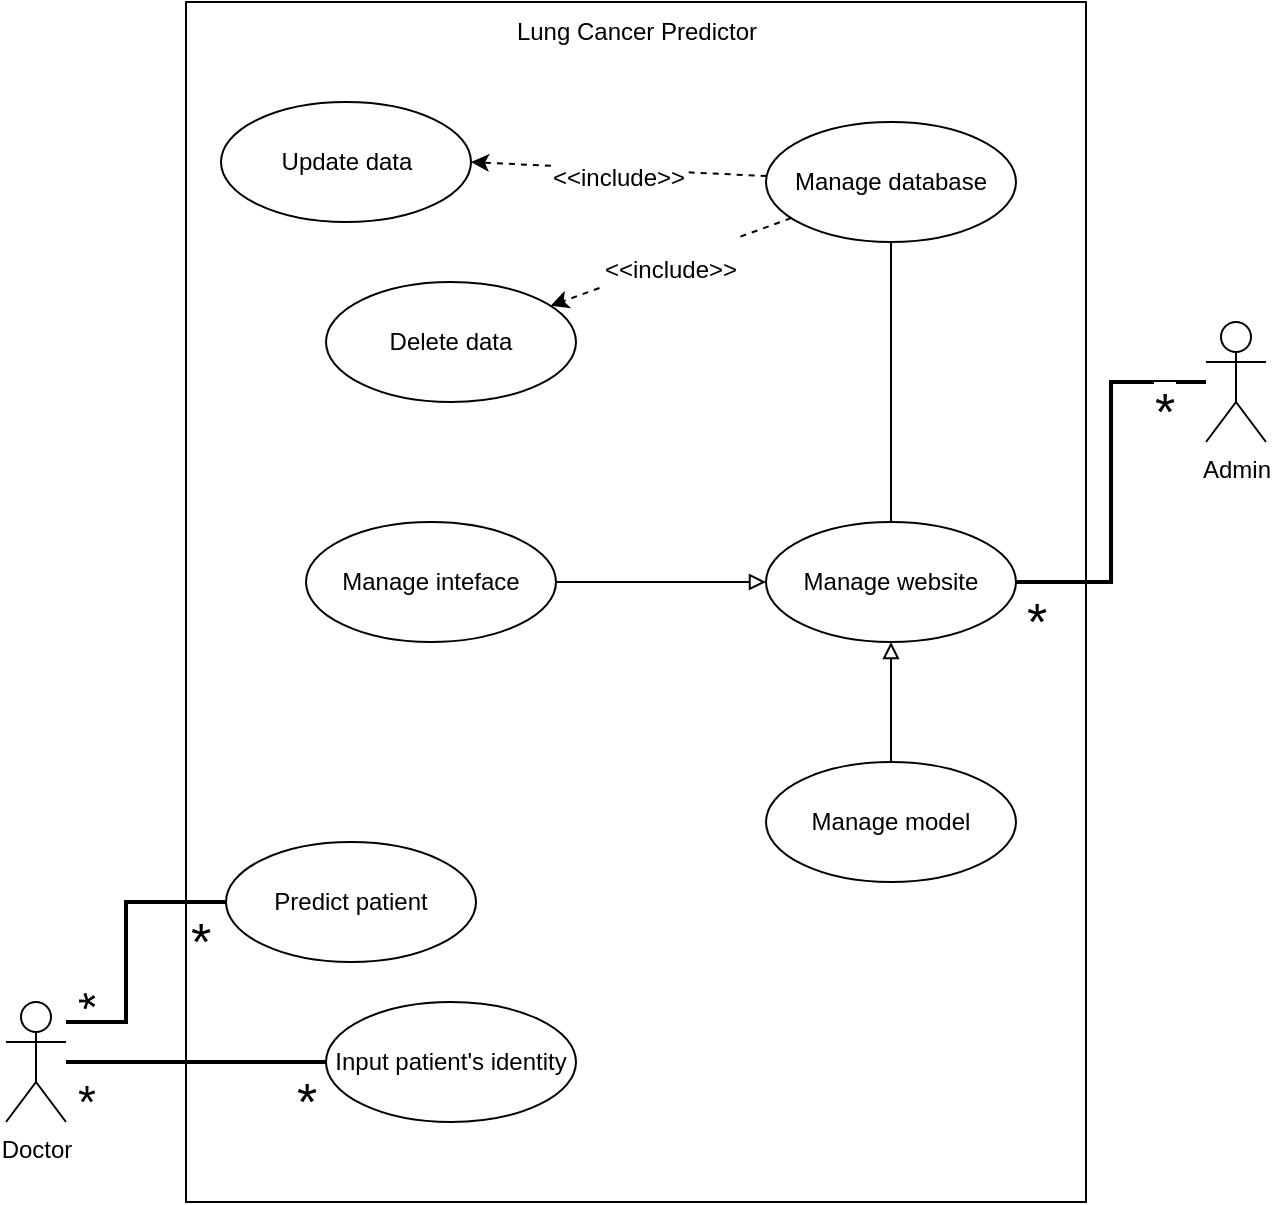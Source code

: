 <mxfile version="20.7.4" type="device"><diagram id="lwf226q-63UY2U_YbREM" name="Page-1"><mxGraphModel dx="794" dy="438" grid="1" gridSize="10" guides="1" tooltips="1" connect="1" arrows="1" fold="1" page="1" pageScale="1" pageWidth="850" pageHeight="1100" math="0" shadow="0"><root><mxCell id="0"/><mxCell id="1" parent="0"/><mxCell id="vyWysOBA5e0KdpOcgzfl-1" value="" style="rounded=0;whiteSpace=wrap;html=1;" vertex="1" parent="1"><mxGeometry x="320" y="80" width="450" height="600" as="geometry"/></mxCell><mxCell id="vyWysOBA5e0KdpOcgzfl-5" style="edgeStyle=orthogonalEdgeStyle;rounded=0;orthogonalLoop=1;jettySize=auto;html=1;endArrow=none;endFill=0;strokeWidth=2;fontSize=23;" edge="1" parent="1" source="vyWysOBA5e0KdpOcgzfl-2" target="vyWysOBA5e0KdpOcgzfl-4"><mxGeometry relative="1" as="geometry"/></mxCell><mxCell id="vyWysOBA5e0KdpOcgzfl-6" value="*" style="edgeLabel;html=1;align=center;verticalAlign=middle;resizable=0;points=[];fontSize=23;" vertex="1" connectable="0" parent="vyWysOBA5e0KdpOcgzfl-5"><mxGeometry x="-0.651" y="4" relative="1" as="geometry"><mxPoint x="-13" y="24" as="offset"/></mxGeometry></mxCell><mxCell id="vyWysOBA5e0KdpOcgzfl-7" value="&lt;font style=&quot;font-size: 26px;&quot;&gt;*&lt;/font&gt;" style="edgeLabel;html=1;align=center;verticalAlign=middle;resizable=0;points=[];fontSize=23;" vertex="1" connectable="0" parent="vyWysOBA5e0KdpOcgzfl-5"><mxGeometry x="-0.682" y="3" relative="1" as="geometry"><mxPoint x="99" y="23" as="offset"/></mxGeometry></mxCell><mxCell id="vyWysOBA5e0KdpOcgzfl-9" style="edgeStyle=orthogonalEdgeStyle;rounded=0;orthogonalLoop=1;jettySize=auto;html=1;entryX=0;entryY=0.5;entryDx=0;entryDy=0;strokeWidth=2;fontSize=23;endArrow=none;endFill=0;" edge="1" parent="1" source="vyWysOBA5e0KdpOcgzfl-2" target="vyWysOBA5e0KdpOcgzfl-8"><mxGeometry relative="1" as="geometry"><Array as="points"><mxPoint x="290" y="590"/><mxPoint x="290" y="530"/></Array></mxGeometry></mxCell><mxCell id="vyWysOBA5e0KdpOcgzfl-2" value="Doctor" style="shape=umlActor;verticalLabelPosition=bottom;verticalAlign=top;html=1;outlineConnect=0;" vertex="1" parent="1"><mxGeometry x="230" y="580" width="30" height="60" as="geometry"/></mxCell><mxCell id="vyWysOBA5e0KdpOcgzfl-18" style="edgeStyle=orthogonalEdgeStyle;rounded=0;orthogonalLoop=1;jettySize=auto;html=1;entryX=1;entryY=0.5;entryDx=0;entryDy=0;strokeWidth=2;fontSize=12;endArrow=none;endFill=0;" edge="1" parent="1" source="vyWysOBA5e0KdpOcgzfl-3" target="vyWysOBA5e0KdpOcgzfl-22"><mxGeometry relative="1" as="geometry"/></mxCell><mxCell id="vyWysOBA5e0KdpOcgzfl-3" value="Admin" style="shape=umlActor;verticalLabelPosition=bottom;verticalAlign=top;html=1;outlineConnect=0;" vertex="1" parent="1"><mxGeometry x="830" y="240" width="30" height="60" as="geometry"/></mxCell><mxCell id="vyWysOBA5e0KdpOcgzfl-4" value="Input patient's identity" style="ellipse;whiteSpace=wrap;html=1;" vertex="1" parent="1"><mxGeometry x="390" y="580" width="125" height="60" as="geometry"/></mxCell><mxCell id="vyWysOBA5e0KdpOcgzfl-8" value="Predict patient" style="ellipse;whiteSpace=wrap;html=1;" vertex="1" parent="1"><mxGeometry x="340" y="500" width="125" height="60" as="geometry"/></mxCell><mxCell id="vyWysOBA5e0KdpOcgzfl-10" value="*" style="edgeLabel;html=1;align=center;verticalAlign=middle;resizable=0;points=[];fontSize=23;rotation=-90;" vertex="1" connectable="0" parent="1"><mxGeometry x="309.997" y="570" as="geometry"><mxPoint x="-10" y="-36" as="offset"/></mxGeometry></mxCell><mxCell id="vyWysOBA5e0KdpOcgzfl-11" value="&lt;font style=&quot;font-size: 26px;&quot;&gt;*&lt;/font&gt;" style="edgeLabel;html=1;align=center;verticalAlign=middle;resizable=0;points=[];fontSize=23;" vertex="1" connectable="0" parent="1"><mxGeometry x="389.996" y="650" as="geometry"><mxPoint x="-63" y="-100" as="offset"/></mxGeometry></mxCell><mxCell id="vyWysOBA5e0KdpOcgzfl-16" value="&lt;font style=&quot;font-size: 12px;&quot;&gt;&amp;lt;&amp;lt;include&amp;gt;&amp;gt;&lt;/font&gt;" style="rounded=0;orthogonalLoop=1;jettySize=auto;html=1;strokeWidth=1;fontSize=23;endArrow=classic;endFill=1;dashed=1;" edge="1" parent="1" source="vyWysOBA5e0KdpOcgzfl-12" target="vyWysOBA5e0KdpOcgzfl-14"><mxGeometry relative="1" as="geometry"/></mxCell><mxCell id="vyWysOBA5e0KdpOcgzfl-17" value="&lt;font style=&quot;font-size: 12px;&quot;&gt;&amp;lt;&amp;lt;include&amp;gt;&amp;gt;&lt;/font&gt;" style="edgeStyle=none;rounded=0;orthogonalLoop=1;jettySize=auto;html=1;entryX=1;entryY=0.5;entryDx=0;entryDy=0;dashed=1;strokeWidth=1;fontSize=23;endArrow=classic;endFill=1;" edge="1" parent="1" source="vyWysOBA5e0KdpOcgzfl-12" target="vyWysOBA5e0KdpOcgzfl-13"><mxGeometry relative="1" as="geometry"/></mxCell><mxCell id="vyWysOBA5e0KdpOcgzfl-23" style="edgeStyle=orthogonalEdgeStyle;rounded=0;orthogonalLoop=1;jettySize=auto;html=1;exitX=0.5;exitY=1;exitDx=0;exitDy=0;strokeWidth=1;fontSize=12;endArrow=block;endFill=0;" edge="1" parent="1" source="vyWysOBA5e0KdpOcgzfl-12"><mxGeometry relative="1" as="geometry"><mxPoint x="673" y="340" as="targetPoint"/><Array as="points"><mxPoint x="673" y="341"/></Array></mxGeometry></mxCell><mxCell id="vyWysOBA5e0KdpOcgzfl-12" value="Manage database" style="ellipse;whiteSpace=wrap;html=1;" vertex="1" parent="1"><mxGeometry x="610" y="140" width="125" height="60" as="geometry"/></mxCell><mxCell id="vyWysOBA5e0KdpOcgzfl-13" value="Update data" style="ellipse;whiteSpace=wrap;html=1;" vertex="1" parent="1"><mxGeometry x="337.5" y="130" width="125" height="60" as="geometry"/></mxCell><mxCell id="vyWysOBA5e0KdpOcgzfl-14" value="Delete data" style="ellipse;whiteSpace=wrap;html=1;" vertex="1" parent="1"><mxGeometry x="390" y="220" width="125" height="60" as="geometry"/></mxCell><mxCell id="vyWysOBA5e0KdpOcgzfl-20" value="&lt;font style=&quot;font-size: 26px;&quot;&gt;*&lt;/font&gt;" style="edgeLabel;html=1;align=center;verticalAlign=middle;resizable=0;points=[];fontSize=23;" vertex="1" connectable="0" parent="1"><mxGeometry x="400.003" y="480" as="geometry"><mxPoint x="409" y="-195" as="offset"/></mxGeometry></mxCell><mxCell id="vyWysOBA5e0KdpOcgzfl-21" value="&lt;font style=&quot;font-size: 26px;&quot;&gt;*&lt;/font&gt;" style="edgeLabel;html=1;align=center;verticalAlign=middle;resizable=0;points=[];fontSize=23;" vertex="1" connectable="0" parent="1"><mxGeometry x="745.003" y="390" as="geometry"/></mxCell><mxCell id="vyWysOBA5e0KdpOcgzfl-22" value="Manage website" style="ellipse;whiteSpace=wrap;html=1;" vertex="1" parent="1"><mxGeometry x="610" y="340" width="125" height="60" as="geometry"/></mxCell><mxCell id="vyWysOBA5e0KdpOcgzfl-26" style="edgeStyle=orthogonalEdgeStyle;rounded=0;orthogonalLoop=1;jettySize=auto;html=1;entryX=0;entryY=0.5;entryDx=0;entryDy=0;strokeWidth=1;fontSize=12;endArrow=block;endFill=0;" edge="1" parent="1" source="vyWysOBA5e0KdpOcgzfl-24" target="vyWysOBA5e0KdpOcgzfl-22"><mxGeometry relative="1" as="geometry"/></mxCell><mxCell id="vyWysOBA5e0KdpOcgzfl-24" value="Manage inteface" style="ellipse;whiteSpace=wrap;html=1;" vertex="1" parent="1"><mxGeometry x="380" y="340" width="125" height="60" as="geometry"/></mxCell><mxCell id="vyWysOBA5e0KdpOcgzfl-27" style="edgeStyle=orthogonalEdgeStyle;rounded=0;orthogonalLoop=1;jettySize=auto;html=1;entryX=0.5;entryY=1;entryDx=0;entryDy=0;strokeWidth=1;fontSize=12;endArrow=block;endFill=0;" edge="1" parent="1" source="vyWysOBA5e0KdpOcgzfl-25" target="vyWysOBA5e0KdpOcgzfl-22"><mxGeometry relative="1" as="geometry"/></mxCell><mxCell id="vyWysOBA5e0KdpOcgzfl-25" value="Manage model" style="ellipse;whiteSpace=wrap;html=1;" vertex="1" parent="1"><mxGeometry x="610" y="460" width="125" height="60" as="geometry"/></mxCell><mxCell id="vyWysOBA5e0KdpOcgzfl-28" value="Lung Cancer Predictor" style="text;html=1;strokeColor=none;fillColor=none;align=center;verticalAlign=middle;whiteSpace=wrap;rounded=0;fontSize=12;" vertex="1" parent="1"><mxGeometry x="477.5" y="80" width="135" height="30" as="geometry"/></mxCell></root></mxGraphModel></diagram></mxfile>